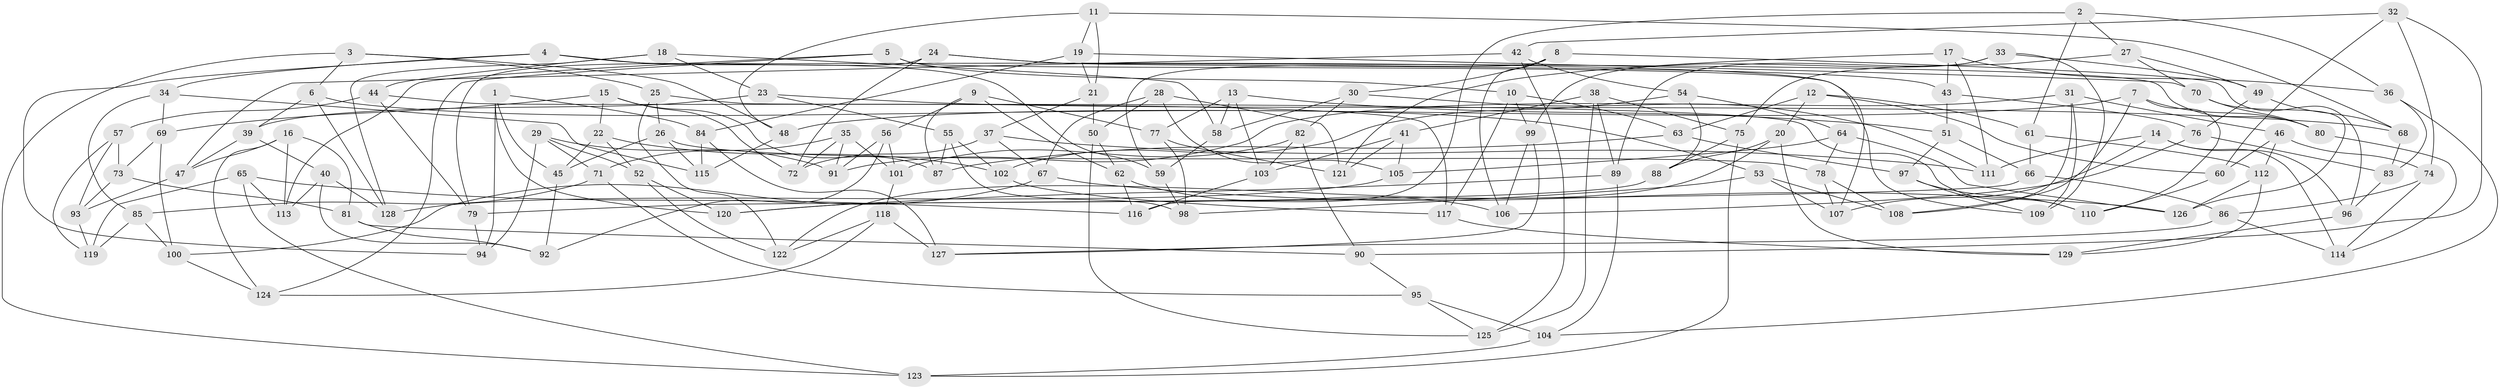// Generated by graph-tools (version 1.1) at 2025/56/03/09/25 04:56:18]
// undirected, 129 vertices, 258 edges
graph export_dot {
graph [start="1"]
  node [color=gray90,style=filled];
  1;
  2;
  3;
  4;
  5;
  6;
  7;
  8;
  9;
  10;
  11;
  12;
  13;
  14;
  15;
  16;
  17;
  18;
  19;
  20;
  21;
  22;
  23;
  24;
  25;
  26;
  27;
  28;
  29;
  30;
  31;
  32;
  33;
  34;
  35;
  36;
  37;
  38;
  39;
  40;
  41;
  42;
  43;
  44;
  45;
  46;
  47;
  48;
  49;
  50;
  51;
  52;
  53;
  54;
  55;
  56;
  57;
  58;
  59;
  60;
  61;
  62;
  63;
  64;
  65;
  66;
  67;
  68;
  69;
  70;
  71;
  72;
  73;
  74;
  75;
  76;
  77;
  78;
  79;
  80;
  81;
  82;
  83;
  84;
  85;
  86;
  87;
  88;
  89;
  90;
  91;
  92;
  93;
  94;
  95;
  96;
  97;
  98;
  99;
  100;
  101;
  102;
  103;
  104;
  105;
  106;
  107;
  108;
  109;
  110;
  111;
  112;
  113;
  114;
  115;
  116;
  117;
  118;
  119;
  120;
  121;
  122;
  123;
  124;
  125;
  126;
  127;
  128;
  129;
  1 -- 94;
  1 -- 84;
  1 -- 120;
  1 -- 45;
  2 -- 27;
  2 -- 116;
  2 -- 61;
  2 -- 36;
  3 -- 6;
  3 -- 48;
  3 -- 123;
  3 -- 25;
  4 -- 109;
  4 -- 94;
  4 -- 34;
  4 -- 59;
  5 -- 107;
  5 -- 10;
  5 -- 113;
  5 -- 124;
  6 -- 39;
  6 -- 128;
  6 -- 53;
  7 -- 80;
  7 -- 110;
  7 -- 48;
  7 -- 108;
  8 -- 106;
  8 -- 30;
  8 -- 96;
  8 -- 59;
  9 -- 62;
  9 -- 87;
  9 -- 77;
  9 -- 56;
  10 -- 117;
  10 -- 63;
  10 -- 99;
  11 -- 19;
  11 -- 21;
  11 -- 68;
  11 -- 48;
  12 -- 63;
  12 -- 60;
  12 -- 20;
  12 -- 61;
  13 -- 103;
  13 -- 77;
  13 -- 51;
  13 -- 58;
  14 -- 107;
  14 -- 114;
  14 -- 96;
  14 -- 111;
  15 -- 22;
  15 -- 72;
  15 -- 69;
  15 -- 87;
  16 -- 81;
  16 -- 47;
  16 -- 124;
  16 -- 113;
  17 -- 121;
  17 -- 111;
  17 -- 43;
  17 -- 36;
  18 -- 44;
  18 -- 128;
  18 -- 58;
  18 -- 23;
  19 -- 84;
  19 -- 21;
  19 -- 70;
  20 -- 88;
  20 -- 122;
  20 -- 129;
  21 -- 37;
  21 -- 50;
  22 -- 102;
  22 -- 52;
  22 -- 45;
  23 -- 68;
  23 -- 39;
  23 -- 55;
  24 -- 80;
  24 -- 43;
  24 -- 79;
  24 -- 72;
  25 -- 122;
  25 -- 117;
  25 -- 26;
  26 -- 78;
  26 -- 45;
  26 -- 115;
  27 -- 70;
  27 -- 49;
  27 -- 75;
  28 -- 105;
  28 -- 121;
  28 -- 67;
  28 -- 50;
  29 -- 71;
  29 -- 52;
  29 -- 91;
  29 -- 94;
  30 -- 58;
  30 -- 111;
  30 -- 82;
  31 -- 46;
  31 -- 109;
  31 -- 91;
  31 -- 108;
  32 -- 90;
  32 -- 60;
  32 -- 42;
  32 -- 74;
  33 -- 109;
  33 -- 99;
  33 -- 89;
  33 -- 49;
  34 -- 69;
  34 -- 85;
  34 -- 115;
  35 -- 91;
  35 -- 71;
  35 -- 72;
  35 -- 101;
  36 -- 104;
  36 -- 83;
  37 -- 72;
  37 -- 111;
  37 -- 67;
  38 -- 89;
  38 -- 75;
  38 -- 125;
  38 -- 41;
  39 -- 40;
  39 -- 47;
  40 -- 92;
  40 -- 128;
  40 -- 113;
  41 -- 103;
  41 -- 121;
  41 -- 105;
  42 -- 54;
  42 -- 47;
  42 -- 125;
  43 -- 76;
  43 -- 51;
  44 -- 57;
  44 -- 110;
  44 -- 79;
  45 -- 92;
  46 -- 74;
  46 -- 112;
  46 -- 60;
  47 -- 93;
  48 -- 115;
  49 -- 68;
  49 -- 76;
  50 -- 62;
  50 -- 125;
  51 -- 97;
  51 -- 66;
  52 -- 122;
  52 -- 120;
  53 -- 107;
  53 -- 98;
  53 -- 108;
  54 -- 102;
  54 -- 88;
  54 -- 64;
  55 -- 98;
  55 -- 102;
  55 -- 87;
  56 -- 101;
  56 -- 92;
  56 -- 91;
  57 -- 93;
  57 -- 119;
  57 -- 73;
  58 -- 59;
  59 -- 98;
  60 -- 110;
  61 -- 66;
  61 -- 112;
  62 -- 116;
  62 -- 106;
  63 -- 87;
  63 -- 97;
  64 -- 105;
  64 -- 126;
  64 -- 78;
  65 -- 116;
  65 -- 113;
  65 -- 119;
  65 -- 123;
  66 -- 79;
  66 -- 86;
  67 -- 100;
  67 -- 126;
  68 -- 83;
  69 -- 73;
  69 -- 100;
  70 -- 80;
  70 -- 126;
  71 -- 85;
  71 -- 95;
  73 -- 93;
  73 -- 81;
  74 -- 86;
  74 -- 114;
  75 -- 88;
  75 -- 123;
  76 -- 106;
  76 -- 83;
  77 -- 98;
  77 -- 121;
  78 -- 107;
  78 -- 108;
  79 -- 94;
  80 -- 114;
  81 -- 90;
  81 -- 92;
  82 -- 90;
  82 -- 103;
  82 -- 101;
  83 -- 96;
  84 -- 127;
  84 -- 115;
  85 -- 100;
  85 -- 119;
  86 -- 114;
  86 -- 127;
  88 -- 120;
  89 -- 120;
  89 -- 104;
  90 -- 95;
  93 -- 119;
  95 -- 125;
  95 -- 104;
  96 -- 129;
  97 -- 109;
  97 -- 110;
  99 -- 127;
  99 -- 106;
  100 -- 124;
  101 -- 118;
  102 -- 117;
  103 -- 116;
  104 -- 123;
  105 -- 128;
  112 -- 129;
  112 -- 126;
  117 -- 129;
  118 -- 122;
  118 -- 127;
  118 -- 124;
}
